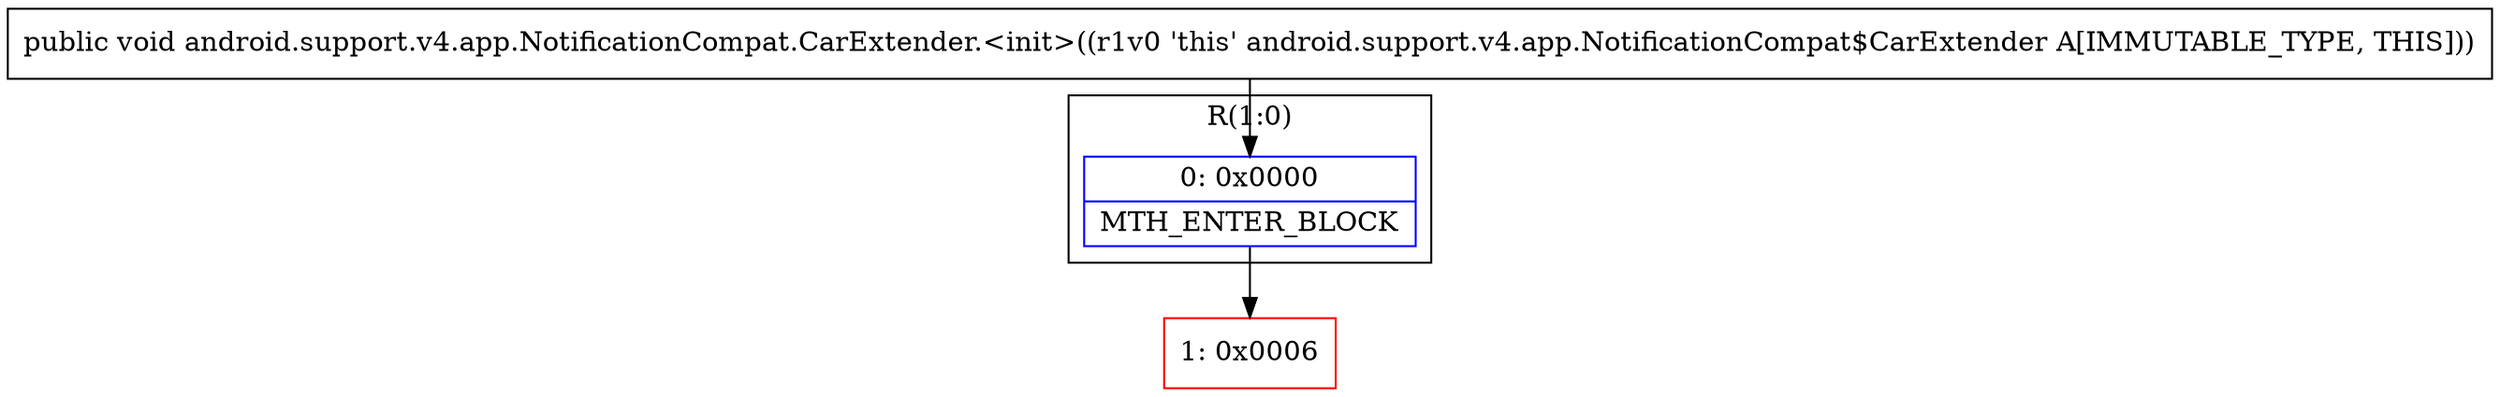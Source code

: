 digraph "CFG forandroid.support.v4.app.NotificationCompat.CarExtender.\<init\>()V" {
subgraph cluster_Region_461256497 {
label = "R(1:0)";
node [shape=record,color=blue];
Node_0 [shape=record,label="{0\:\ 0x0000|MTH_ENTER_BLOCK\l}"];
}
Node_1 [shape=record,color=red,label="{1\:\ 0x0006}"];
MethodNode[shape=record,label="{public void android.support.v4.app.NotificationCompat.CarExtender.\<init\>((r1v0 'this' android.support.v4.app.NotificationCompat$CarExtender A[IMMUTABLE_TYPE, THIS])) }"];
MethodNode -> Node_0;
Node_0 -> Node_1;
}

